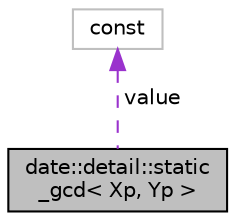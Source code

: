 digraph "date::detail::static_gcd&lt; Xp, Yp &gt;"
{
 // LATEX_PDF_SIZE
  edge [fontname="Helvetica",fontsize="10",labelfontname="Helvetica",labelfontsize="10"];
  node [fontname="Helvetica",fontsize="10",shape=record];
  Node1 [label="date::detail::static\l_gcd\< Xp, Yp \>",height=0.2,width=0.4,color="black", fillcolor="grey75", style="filled", fontcolor="black",tooltip=" "];
  Node2 -> Node1 [dir="back",color="darkorchid3",fontsize="10",style="dashed",label=" value" ];
  Node2 [label="const",height=0.2,width=0.4,color="grey75", fillcolor="white", style="filled",tooltip=" "];
}
